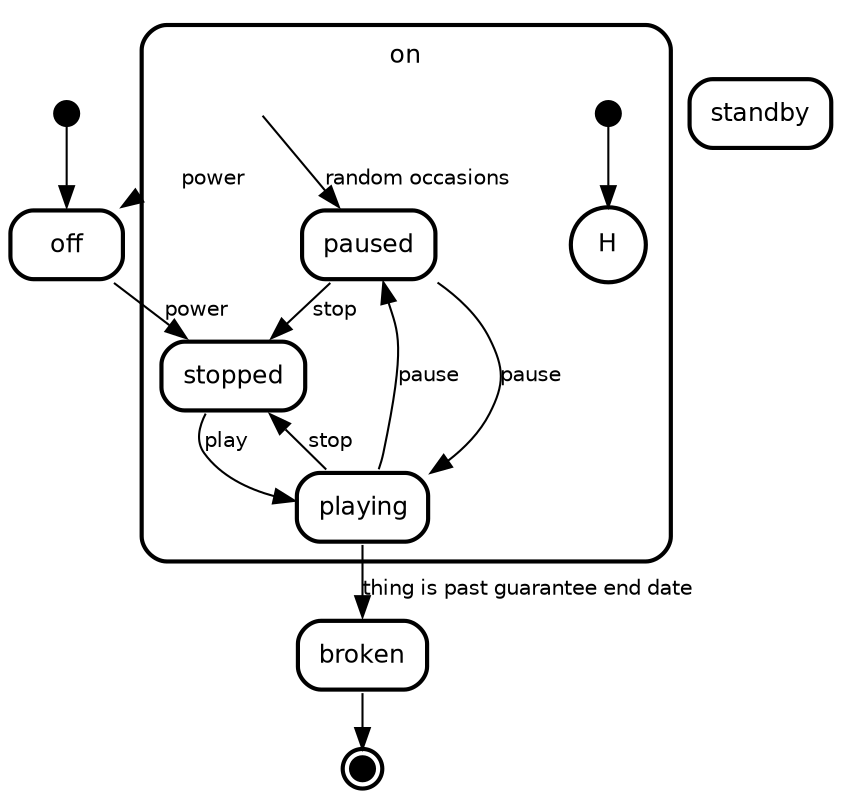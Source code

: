 digraph "state transitions" {
  fontname="Helvetica" fontsize=12 penwidth=2.0 splines=true ordering=out compound=true overlap=scale nodesep=0.3 ranksep=0.1
  node [shape=plaintext style=filled fillcolor="#FFFFFF01" fontname=Helvetica fontsize=12 penwidth=2.0]
  edge [fontname=Helvetica fontsize=10]

    "initial" [shape=circle style=filled class="state initial" color="black" fillcolor="black" fixedsize=true height=0.15 label=""]
    "off" [margin=0 class="state regular" color="black" label= <
      <table align="center" cellborder="0" border="2" style="rounded" width="48">
        <tr><td width="48" cellpadding="7">off</td></tr>
      </table>
    >]
    "standby" [margin=0 class="state regular" color="black" label= <
      <table align="center" cellborder="0" border="2" style="rounded" width="48">
        <tr><td width="48" cellpadding="7">standby</td></tr>
      </table>
    >]
    "broken" [margin=0 class="state regular" color="black" label= <
      <table align="center" cellborder="0" border="2" style="rounded" width="48">
        <tr><td width="48" cellpadding="7">broken</td></tr>
      </table>
    >]
    "final" [shape=circle style=filled class="state final" color="black" fillcolor="black" fixedsize=true height=0.15 peripheries=2 label=""]
    subgraph "cluster_on" {
      class="state regular" label= <
      <table cellborder="0" border="0">
        <tr><td>on</td></tr>
      </table>
      > style=rounded penwidth=2.0
      "on" [shape=point style=invis margin=0 width=0 height=0 fixedsize=true]
        "on.initial" [shape=circle style=filled class="state initial" color="black" fillcolor="black" fixedsize=true height=0.15 label=""]
    "stopped" [margin=0 class="state regular" color="black" label= <
      <table align="center" cellborder="0" border="2" style="rounded" width="48">
        <tr><td width="48" cellpadding="7">stopped</td></tr>
      </table>
    >]
    "playing" [margin=0 class="state regular" color="black" label= <
      <table align="center" cellborder="0" border="2" style="rounded" width="48">
        <tr><td width="48" cellpadding="7">playing</td></tr>
      </table>
    >]
    "paused" [margin=0 class="state regular" color="black" label= <
      <table align="center" cellborder="0" border="2" style="rounded" width="48">
        <tr><td width="48" cellpadding="7">paused</td></tr>
      </table>
    >]
    "on.history" [shape=circle class="state history" color="black" label="H"]
  
    }

    "initial" -> "off" [label="    \l" class="transition"]
    "off" -> "stopped" [label="power   \l" class="transition"]
    "on" -> "off" [label="power   \l" ltail="cluster_on" class="transition"]
    "on" -> "paused" [label="random occasions   \l" ltail="cluster_on" class="transition"]
    "playing" -> "broken" [label="thing is past guarantee end date   \l" class="transition"]
    "broken" -> "final" [label="    \l" class="transition"]
    "on.initial" -> "on.history" [label="    \l" class="transition"]
    "stopped" -> "playing" [label="play   \l" class="transition"]
    "playing" -> "stopped" [label="stop   \l" class="transition"]
    "playing" -> "paused" [label="pause   \l" class="transition"]
    "paused" -> "playing" [label="pause   \l" class="transition"]
    "paused" -> "stopped" [label="stop   \l" class="transition"]
}
